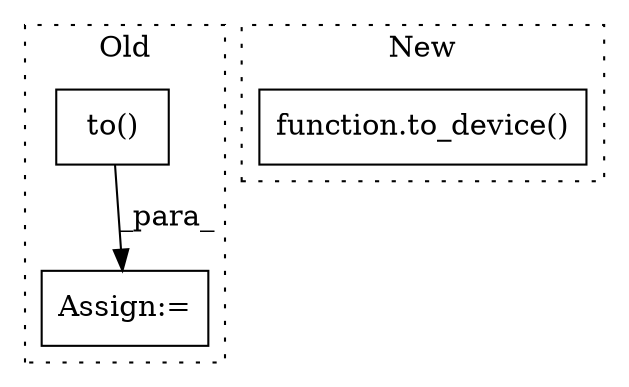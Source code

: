 digraph G {
subgraph cluster0 {
1 [label="to()" a="75" s="3612,3658" l="19,1" shape="box"];
3 [label="Assign:=" a="68" s="3609" l="3" shape="box"];
label = "Old";
style="dotted";
}
subgraph cluster1 {
2 [label="function.to_device()" a="75" s="5029,5073" l="10,1" shape="box"];
label = "New";
style="dotted";
}
1 -> 3 [label="_para_"];
}